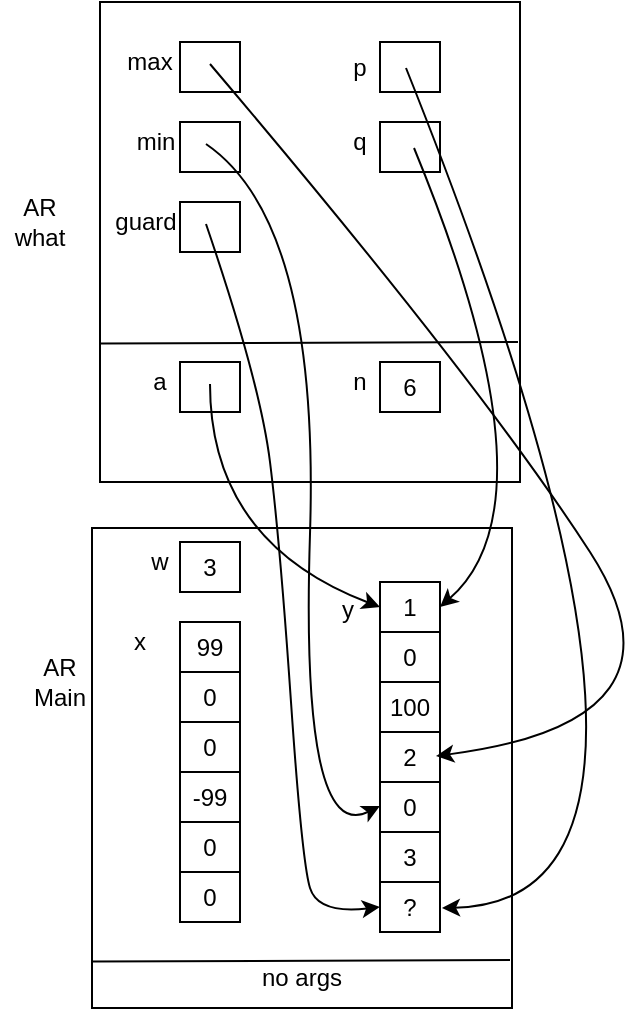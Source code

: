 <mxfile version="13.7.5" type="device"><diagram id="VTT4atedf4D8oeINgl_f" name="Page-1"><mxGraphModel dx="1185" dy="583" grid="1" gridSize="10" guides="1" tooltips="1" connect="1" arrows="1" fold="1" page="1" pageScale="1" pageWidth="850" pageHeight="1100" math="0" shadow="0"><root><mxCell id="0"/><mxCell id="1" parent="0"/><mxCell id="mWVi-ZlgENhIOHUODR7C-19" value="" style="group" parent="1" vertex="1" connectable="0"><mxGeometry x="186" y="323" width="210" height="240" as="geometry"/></mxCell><mxCell id="lmtqtgSJFiCG0Nqb7Ok4-1" value="" style="rounded=0;whiteSpace=wrap;html=1;" parent="mWVi-ZlgENhIOHUODR7C-19" vertex="1"><mxGeometry width="210" height="240" as="geometry"/></mxCell><mxCell id="lmtqtgSJFiCG0Nqb7Ok4-4" value="no args" style="text;html=1;strokeColor=none;fillColor=none;align=center;verticalAlign=middle;whiteSpace=wrap;rounded=0;" parent="mWVi-ZlgENhIOHUODR7C-19" vertex="1"><mxGeometry x="80" y="216.774" width="50" height="15.484" as="geometry"/></mxCell><mxCell id="mWVi-ZlgENhIOHUODR7C-9" value="" style="endArrow=none;html=1;" parent="mWVi-ZlgENhIOHUODR7C-19" edge="1"><mxGeometry width="50" height="50" relative="1" as="geometry"><mxPoint y="216.774" as="sourcePoint"/><mxPoint x="209" y="216" as="targetPoint"/></mxGeometry></mxCell><mxCell id="mWVi-ZlgENhIOHUODR7C-11" value="x" style="text;html=1;strokeColor=none;fillColor=none;align=center;verticalAlign=middle;whiteSpace=wrap;rounded=0;" parent="mWVi-ZlgENhIOHUODR7C-19" vertex="1"><mxGeometry x="4" y="47" width="40" height="20" as="geometry"/></mxCell><mxCell id="mWVi-ZlgENhIOHUODR7C-17" value="3" style="rounded=0;whiteSpace=wrap;html=1;" parent="mWVi-ZlgENhIOHUODR7C-19" vertex="1"><mxGeometry x="144" y="152" width="30" height="25" as="geometry"/></mxCell><mxCell id="mWVi-ZlgENhIOHUODR7C-18" value="0" style="rounded=0;whiteSpace=wrap;html=1;" parent="mWVi-ZlgENhIOHUODR7C-19" vertex="1"><mxGeometry x="144" y="127" width="30" height="25" as="geometry"/></mxCell><mxCell id="mWVi-ZlgENhIOHUODR7C-16" value="2" style="rounded=0;whiteSpace=wrap;html=1;" parent="mWVi-ZlgENhIOHUODR7C-19" vertex="1"><mxGeometry x="144" y="102" width="30" height="25" as="geometry"/></mxCell><mxCell id="mWVi-ZlgENhIOHUODR7C-15" value="100" style="rounded=0;whiteSpace=wrap;html=1;" parent="mWVi-ZlgENhIOHUODR7C-19" vertex="1"><mxGeometry x="144" y="77" width="30" height="25" as="geometry"/></mxCell><mxCell id="mWVi-ZlgENhIOHUODR7C-14" value="0" style="rounded=0;whiteSpace=wrap;html=1;" parent="mWVi-ZlgENhIOHUODR7C-19" vertex="1"><mxGeometry x="144" y="52" width="30" height="25" as="geometry"/></mxCell><mxCell id="mWVi-ZlgENhIOHUODR7C-13" value="1" style="rounded=0;whiteSpace=wrap;html=1;" parent="mWVi-ZlgENhIOHUODR7C-19" vertex="1"><mxGeometry x="144" y="27" width="30" height="25" as="geometry"/></mxCell><mxCell id="UQu-Orvix0VY2GB1Pl-1-1" value="?" style="rounded=0;whiteSpace=wrap;html=1;" vertex="1" parent="mWVi-ZlgENhIOHUODR7C-19"><mxGeometry x="144" y="177" width="30" height="25" as="geometry"/></mxCell><mxCell id="lmtqtgSJFiCG0Nqb7Ok4-2" value="AR Main" style="text;html=1;strokeColor=none;fillColor=none;align=center;verticalAlign=middle;whiteSpace=wrap;rounded=0;" parent="1" vertex="1"><mxGeometry x="150" y="390" width="40" height="20" as="geometry"/></mxCell><mxCell id="lmtqtgSJFiCG0Nqb7Ok4-5" value="w" style="text;html=1;strokeColor=none;fillColor=none;align=center;verticalAlign=middle;whiteSpace=wrap;rounded=0;" parent="1" vertex="1"><mxGeometry x="200" y="330" width="40" height="20" as="geometry"/></mxCell><mxCell id="mWVi-ZlgENhIOHUODR7C-1" value="3" style="rounded=0;whiteSpace=wrap;html=1;" parent="1" vertex="1"><mxGeometry x="230" y="330" width="30" height="25" as="geometry"/></mxCell><mxCell id="mWVi-ZlgENhIOHUODR7C-2" value="99" style="rounded=0;whiteSpace=wrap;html=1;" parent="1" vertex="1"><mxGeometry x="230" y="370" width="30" height="25" as="geometry"/></mxCell><mxCell id="mWVi-ZlgENhIOHUODR7C-3" value="0" style="rounded=0;whiteSpace=wrap;html=1;" parent="1" vertex="1"><mxGeometry x="230" y="395" width="30" height="25" as="geometry"/></mxCell><mxCell id="mWVi-ZlgENhIOHUODR7C-4" value="0" style="rounded=0;whiteSpace=wrap;html=1;" parent="1" vertex="1"><mxGeometry x="230" y="420" width="30" height="25" as="geometry"/></mxCell><mxCell id="mWVi-ZlgENhIOHUODR7C-5" value="-99" style="rounded=0;whiteSpace=wrap;html=1;" parent="1" vertex="1"><mxGeometry x="230" y="445" width="30" height="25" as="geometry"/></mxCell><mxCell id="mWVi-ZlgENhIOHUODR7C-6" value="0" style="rounded=0;whiteSpace=wrap;html=1;" parent="1" vertex="1"><mxGeometry x="230" y="495" width="30" height="25" as="geometry"/></mxCell><mxCell id="mWVi-ZlgENhIOHUODR7C-7" value="0" style="rounded=0;whiteSpace=wrap;html=1;" parent="1" vertex="1"><mxGeometry x="230" y="470" width="30" height="25" as="geometry"/></mxCell><mxCell id="mWVi-ZlgENhIOHUODR7C-12" value="y" style="text;html=1;strokeColor=none;fillColor=none;align=center;verticalAlign=middle;whiteSpace=wrap;rounded=0;" parent="1" vertex="1"><mxGeometry x="294" y="354" width="40" height="20" as="geometry"/></mxCell><mxCell id="mWVi-ZlgENhIOHUODR7C-24" value="AR what" style="text;html=1;strokeColor=none;fillColor=none;align=center;verticalAlign=middle;whiteSpace=wrap;rounded=0;" parent="1" vertex="1"><mxGeometry x="140" y="160" width="40" height="20" as="geometry"/></mxCell><mxCell id="mWVi-ZlgENhIOHUODR7C-21" value="" style="rounded=0;whiteSpace=wrap;html=1;" parent="1" vertex="1"><mxGeometry x="190" y="60" width="210" height="240" as="geometry"/></mxCell><mxCell id="mWVi-ZlgENhIOHUODR7C-23" value="" style="endArrow=none;html=1;" parent="1" edge="1"><mxGeometry width="50" height="50" relative="1" as="geometry"><mxPoint x="190" y="230.774" as="sourcePoint"/><mxPoint x="399" y="230" as="targetPoint"/></mxGeometry></mxCell><mxCell id="mWVi-ZlgENhIOHUODR7C-25" value="a" style="text;html=1;strokeColor=none;fillColor=none;align=center;verticalAlign=middle;whiteSpace=wrap;rounded=0;" parent="1" vertex="1"><mxGeometry x="200" y="240" width="40" height="20" as="geometry"/></mxCell><mxCell id="mWVi-ZlgENhIOHUODR7C-26" value="" style="rounded=0;whiteSpace=wrap;html=1;" parent="1" vertex="1"><mxGeometry x="230" y="240" width="30" height="25" as="geometry"/></mxCell><mxCell id="mWVi-ZlgENhIOHUODR7C-27" value="n" style="text;html=1;strokeColor=none;fillColor=none;align=center;verticalAlign=middle;whiteSpace=wrap;rounded=0;" parent="1" vertex="1"><mxGeometry x="300" y="240" width="40" height="20" as="geometry"/></mxCell><mxCell id="mWVi-ZlgENhIOHUODR7C-28" value="6" style="rounded=0;whiteSpace=wrap;html=1;" parent="1" vertex="1"><mxGeometry x="330" y="240" width="30" height="25" as="geometry"/></mxCell><mxCell id="mWVi-ZlgENhIOHUODR7C-29" value="" style="curved=1;endArrow=classic;html=1;entryX=0;entryY=0.5;entryDx=0;entryDy=0;" parent="1" target="mWVi-ZlgENhIOHUODR7C-13" edge="1"><mxGeometry width="50" height="50" relative="1" as="geometry"><mxPoint x="245" y="251" as="sourcePoint"/><mxPoint x="305" y="361" as="targetPoint"/><Array as="points"><mxPoint x="245" y="330"/></Array></mxGeometry></mxCell><mxCell id="mWVi-ZlgENhIOHUODR7C-31" value="max" style="text;html=1;strokeColor=none;fillColor=none;align=center;verticalAlign=middle;whiteSpace=wrap;rounded=0;" parent="1" vertex="1"><mxGeometry x="195" y="80" width="40" height="20" as="geometry"/></mxCell><mxCell id="mWVi-ZlgENhIOHUODR7C-32" value="" style="rounded=0;whiteSpace=wrap;html=1;" parent="1" vertex="1"><mxGeometry x="230" y="80" width="30" height="25" as="geometry"/></mxCell><mxCell id="mWVi-ZlgENhIOHUODR7C-37" value="min" style="text;html=1;strokeColor=none;fillColor=none;align=center;verticalAlign=middle;whiteSpace=wrap;rounded=0;" parent="1" vertex="1"><mxGeometry x="198" y="120" width="40" height="20" as="geometry"/></mxCell><mxCell id="mWVi-ZlgENhIOHUODR7C-38" value="" style="rounded=0;whiteSpace=wrap;html=1;" parent="1" vertex="1"><mxGeometry x="230" y="120" width="30" height="25" as="geometry"/></mxCell><mxCell id="mWVi-ZlgENhIOHUODR7C-39" value="guard" style="text;html=1;strokeColor=none;fillColor=none;align=center;verticalAlign=middle;whiteSpace=wrap;rounded=0;" parent="1" vertex="1"><mxGeometry x="193" y="160" width="40" height="20" as="geometry"/></mxCell><mxCell id="mWVi-ZlgENhIOHUODR7C-40" value="" style="rounded=0;whiteSpace=wrap;html=1;" parent="1" vertex="1"><mxGeometry x="230" y="160" width="30" height="25" as="geometry"/></mxCell><mxCell id="mWVi-ZlgENhIOHUODR7C-41" value="p" style="text;html=1;strokeColor=none;fillColor=none;align=center;verticalAlign=middle;whiteSpace=wrap;rounded=0;" parent="1" vertex="1"><mxGeometry x="300" y="82.5" width="40" height="20" as="geometry"/></mxCell><mxCell id="mWVi-ZlgENhIOHUODR7C-42" value="" style="rounded=0;whiteSpace=wrap;html=1;" parent="1" vertex="1"><mxGeometry x="330" y="80" width="30" height="25" as="geometry"/></mxCell><mxCell id="mWVi-ZlgENhIOHUODR7C-43" value="q" style="text;html=1;strokeColor=none;fillColor=none;align=center;verticalAlign=middle;whiteSpace=wrap;rounded=0;" parent="1" vertex="1"><mxGeometry x="300" y="120" width="40" height="20" as="geometry"/></mxCell><mxCell id="mWVi-ZlgENhIOHUODR7C-44" value="" style="rounded=0;whiteSpace=wrap;html=1;" parent="1" vertex="1"><mxGeometry x="330" y="120" width="30" height="25" as="geometry"/></mxCell><mxCell id="mWVi-ZlgENhIOHUODR7C-45" value="" style="curved=1;endArrow=classic;html=1;entryX=0.819;entryY=0.475;entryDx=0;entryDy=0;entryPerimeter=0;" parent="1" target="lmtqtgSJFiCG0Nqb7Ok4-1" edge="1"><mxGeometry width="50" height="50" relative="1" as="geometry"><mxPoint x="245" y="91" as="sourcePoint"/><mxPoint x="500" y="400" as="targetPoint"/><Array as="points"><mxPoint x="380" y="250"/><mxPoint x="490" y="420"/></Array></mxGeometry></mxCell><mxCell id="mWVi-ZlgENhIOHUODR7C-46" value="" style="curved=1;endArrow=classic;html=1;entryX=0;entryY=0.48;entryDx=0;entryDy=0;entryPerimeter=0;" parent="1" target="mWVi-ZlgENhIOHUODR7C-18" edge="1"><mxGeometry width="50" height="50" relative="1" as="geometry"><mxPoint x="243" y="131" as="sourcePoint"/><mxPoint x="359.99" y="474.0" as="targetPoint"/><Array as="points"><mxPoint x="300" y="170"/><mxPoint x="290" y="482"/></Array></mxGeometry></mxCell><mxCell id="mWVi-ZlgENhIOHUODR7C-47" value="" style="curved=1;endArrow=classic;html=1;entryX=0;entryY=0.5;entryDx=0;entryDy=0;" parent="1" target="UQu-Orvix0VY2GB1Pl-1-1" edge="1"><mxGeometry width="50" height="50" relative="1" as="geometry"><mxPoint x="243" y="171" as="sourcePoint"/><mxPoint x="150" y="350" as="targetPoint"/><Array as="points"><mxPoint x="270" y="250"/><mxPoint x="280" y="330"/><mxPoint x="291" y="490"/><mxPoint x="299" y="516"/></Array></mxGeometry></mxCell><mxCell id="mWVi-ZlgENhIOHUODR7C-49" value="" style="curved=1;endArrow=classic;html=1;entryX=1;entryY=0.5;entryDx=0;entryDy=0;exitX=0.567;exitY=0.52;exitDx=0;exitDy=0;exitPerimeter=0;" parent="1" source="mWVi-ZlgENhIOHUODR7C-44" target="mWVi-ZlgENhIOHUODR7C-13" edge="1"><mxGeometry width="50" height="50" relative="1" as="geometry"><mxPoint x="440" y="110" as="sourcePoint"/><mxPoint x="552.99" y="456" as="targetPoint"/><Array as="points"><mxPoint x="420" y="310"/></Array></mxGeometry></mxCell><mxCell id="mWVi-ZlgENhIOHUODR7C-50" value="" style="curved=1;endArrow=classic;html=1;exitX=0.567;exitY=0.52;exitDx=0;exitDy=0;exitPerimeter=0;entryX=1.033;entryY=0.52;entryDx=0;entryDy=0;entryPerimeter=0;" parent="1" target="UQu-Orvix0VY2GB1Pl-1-1" edge="1"><mxGeometry width="50" height="50" relative="1" as="geometry"><mxPoint x="343" y="93" as="sourcePoint"/><mxPoint x="360" y="530" as="targetPoint"/><Array as="points"><mxPoint x="510" y="510"/></Array></mxGeometry></mxCell></root></mxGraphModel></diagram></mxfile>